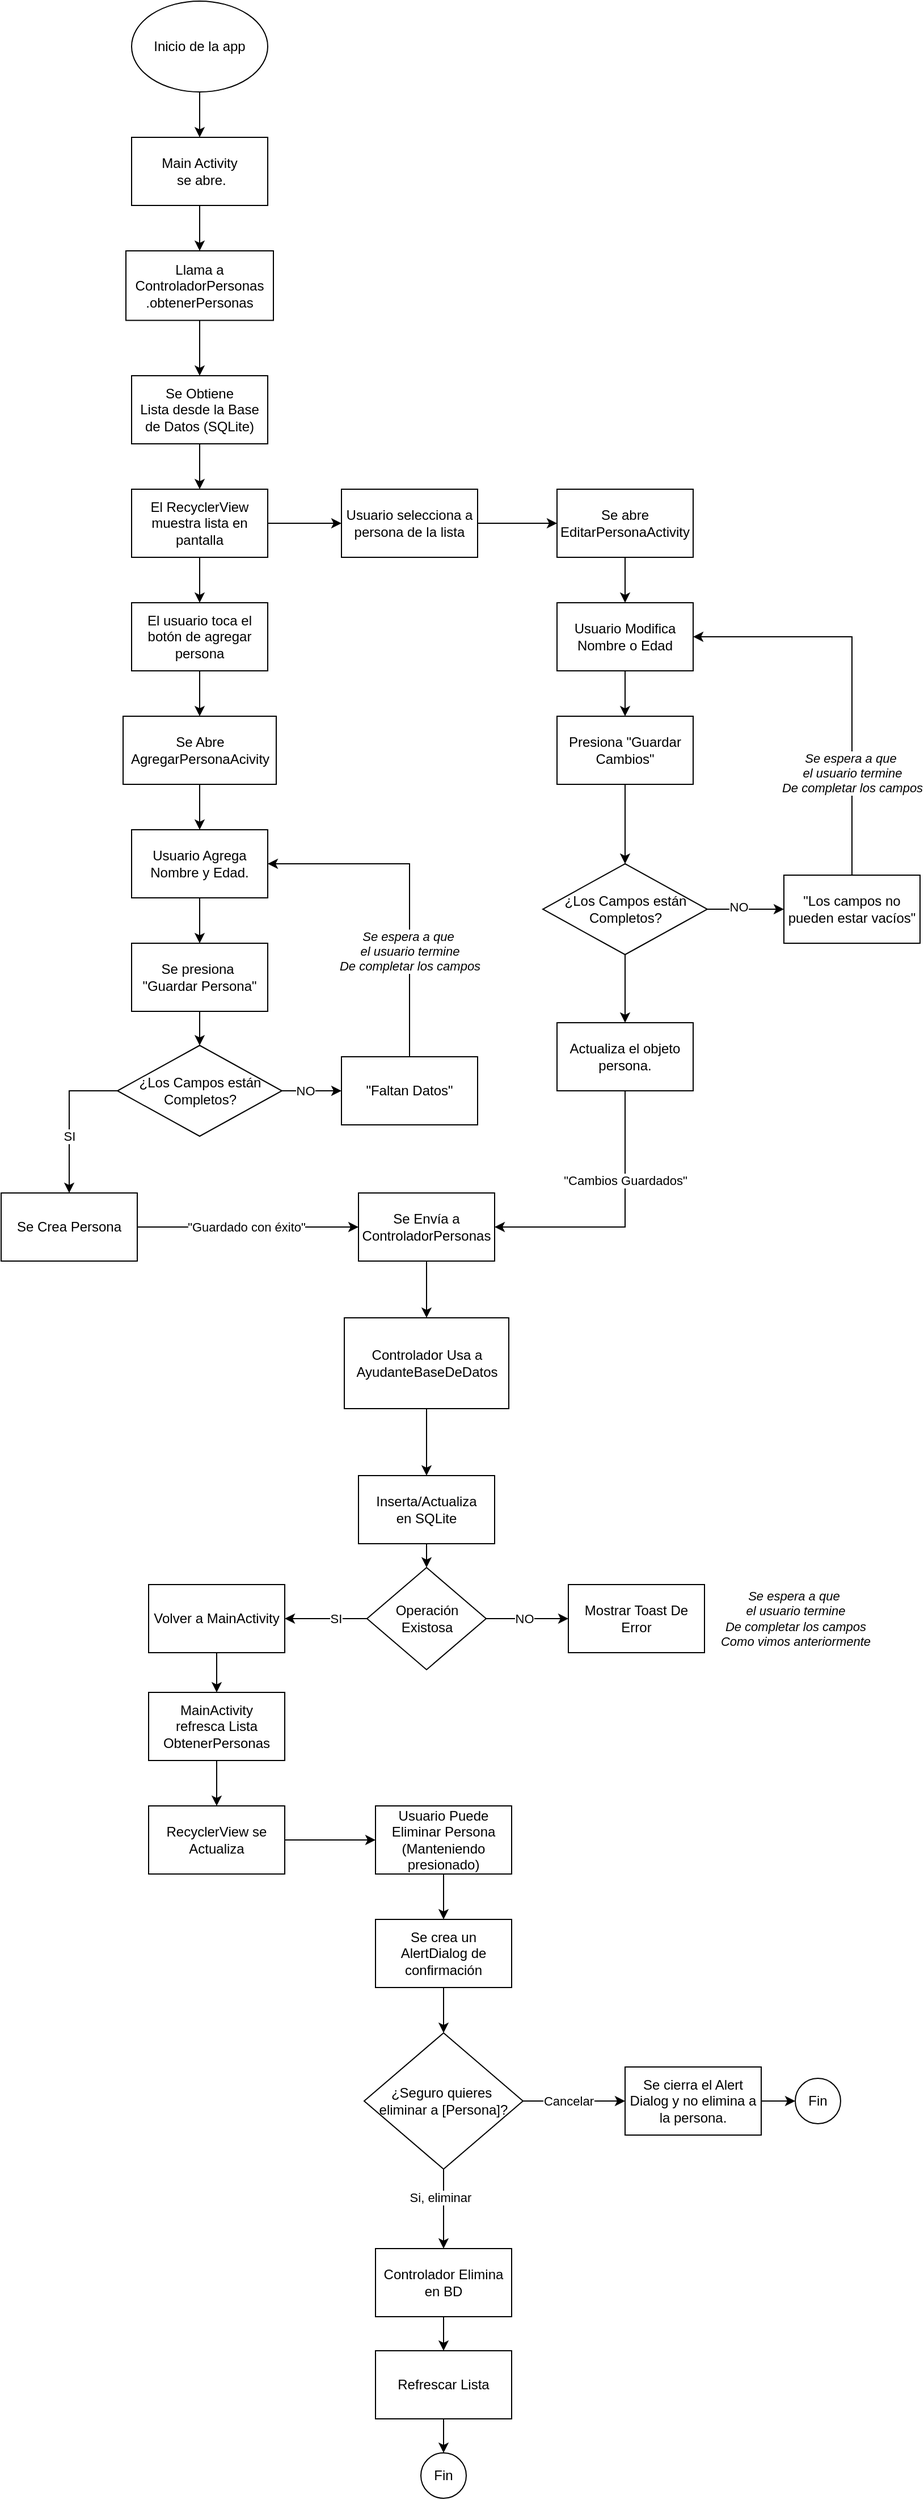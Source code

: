 <mxfile version="28.2.7">
  <diagram id="C5RBs43oDa-KdzZeNtuy" name="Page-1">
    <mxGraphModel dx="969" dy="577" grid="1" gridSize="10" guides="1" tooltips="1" connect="1" arrows="1" fold="1" page="1" pageScale="1" pageWidth="827" pageHeight="1169" math="0" shadow="0">
      <root>
        <mxCell id="WIyWlLk6GJQsqaUBKTNV-0" />
        <mxCell id="WIyWlLk6GJQsqaUBKTNV-1" parent="WIyWlLk6GJQsqaUBKTNV-0" />
        <mxCell id="1JoFFj4DUeYxNafijFyW-2" value="" style="edgeStyle=orthogonalEdgeStyle;rounded=0;orthogonalLoop=1;jettySize=auto;html=1;" parent="WIyWlLk6GJQsqaUBKTNV-1" source="1JoFFj4DUeYxNafijFyW-0" target="1JoFFj4DUeYxNafijFyW-1" edge="1">
          <mxGeometry relative="1" as="geometry" />
        </mxCell>
        <mxCell id="1JoFFj4DUeYxNafijFyW-0" value="Inicio de la app" style="ellipse;whiteSpace=wrap;html=1;" parent="WIyWlLk6GJQsqaUBKTNV-1" vertex="1">
          <mxGeometry x="135" y="30" width="120" height="80" as="geometry" />
        </mxCell>
        <mxCell id="1JoFFj4DUeYxNafijFyW-5" style="edgeStyle=orthogonalEdgeStyle;rounded=0;orthogonalLoop=1;jettySize=auto;html=1;" parent="WIyWlLk6GJQsqaUBKTNV-1" source="1JoFFj4DUeYxNafijFyW-1" target="1JoFFj4DUeYxNafijFyW-3" edge="1">
          <mxGeometry relative="1" as="geometry" />
        </mxCell>
        <mxCell id="1JoFFj4DUeYxNafijFyW-1" value="Main Activity&lt;div&gt;&lt;span style=&quot;background-color: transparent; color: light-dark(rgb(0, 0, 0), rgb(255, 255, 255));&quot;&gt;&amp;nbsp;se abre.&lt;/span&gt;&lt;/div&gt;" style="whiteSpace=wrap;html=1;" parent="WIyWlLk6GJQsqaUBKTNV-1" vertex="1">
          <mxGeometry x="135" y="150" width="120" height="60" as="geometry" />
        </mxCell>
        <mxCell id="1JoFFj4DUeYxNafijFyW-7" value="" style="edgeStyle=orthogonalEdgeStyle;rounded=0;orthogonalLoop=1;jettySize=auto;html=1;" parent="WIyWlLk6GJQsqaUBKTNV-1" source="1JoFFj4DUeYxNafijFyW-3" target="1JoFFj4DUeYxNafijFyW-6" edge="1">
          <mxGeometry relative="1" as="geometry" />
        </mxCell>
        <mxCell id="1JoFFj4DUeYxNafijFyW-3" value="&lt;div&gt;Llama a&lt;/div&gt;&lt;div&gt;&lt;span style=&quot;background-color: transparent; color: light-dark(rgb(0, 0, 0), rgb(255, 255, 255));&quot;&gt;ControladorPersonas&lt;/span&gt;&lt;/div&gt;&lt;div&gt;&lt;span style=&quot;background-color: transparent; color: light-dark(rgb(0, 0, 0), rgb(255, 255, 255));&quot;&gt;.obtenerPersonas&lt;/span&gt;&lt;/div&gt;" style="whiteSpace=wrap;html=1;" parent="WIyWlLk6GJQsqaUBKTNV-1" vertex="1">
          <mxGeometry x="130" y="250" width="130" height="61.25" as="geometry" />
        </mxCell>
        <mxCell id="1JoFFj4DUeYxNafijFyW-9" value="" style="edgeStyle=orthogonalEdgeStyle;rounded=0;orthogonalLoop=1;jettySize=auto;html=1;" parent="WIyWlLk6GJQsqaUBKTNV-1" source="1JoFFj4DUeYxNafijFyW-6" target="1JoFFj4DUeYxNafijFyW-8" edge="1">
          <mxGeometry relative="1" as="geometry" />
        </mxCell>
        <mxCell id="1JoFFj4DUeYxNafijFyW-6" value="Se Obtiene&lt;div&gt;Lista desde la Base&lt;/div&gt;&lt;div&gt;de Datos (SQLite)&lt;/div&gt;" style="whiteSpace=wrap;html=1;" parent="WIyWlLk6GJQsqaUBKTNV-1" vertex="1">
          <mxGeometry x="135" y="360.005" width="120" height="60" as="geometry" />
        </mxCell>
        <mxCell id="1JoFFj4DUeYxNafijFyW-11" value="" style="edgeStyle=orthogonalEdgeStyle;rounded=0;orthogonalLoop=1;jettySize=auto;html=1;" parent="WIyWlLk6GJQsqaUBKTNV-1" source="1JoFFj4DUeYxNafijFyW-8" target="1JoFFj4DUeYxNafijFyW-10" edge="1">
          <mxGeometry relative="1" as="geometry" />
        </mxCell>
        <mxCell id="1JoFFj4DUeYxNafijFyW-13" value="" style="edgeStyle=orthogonalEdgeStyle;rounded=0;orthogonalLoop=1;jettySize=auto;html=1;" parent="WIyWlLk6GJQsqaUBKTNV-1" source="1JoFFj4DUeYxNafijFyW-8" target="1JoFFj4DUeYxNafijFyW-12" edge="1">
          <mxGeometry relative="1" as="geometry" />
        </mxCell>
        <mxCell id="1JoFFj4DUeYxNafijFyW-8" value="El RecyclerView&lt;div&gt;muestra lista en pantalla&lt;/div&gt;" style="whiteSpace=wrap;html=1;" parent="WIyWlLk6GJQsqaUBKTNV-1" vertex="1">
          <mxGeometry x="135" y="459.995" width="120" height="60" as="geometry" />
        </mxCell>
        <mxCell id="1JoFFj4DUeYxNafijFyW-17" value="" style="edgeStyle=orthogonalEdgeStyle;rounded=0;orthogonalLoop=1;jettySize=auto;html=1;" parent="WIyWlLk6GJQsqaUBKTNV-1" source="1JoFFj4DUeYxNafijFyW-10" target="1JoFFj4DUeYxNafijFyW-16" edge="1">
          <mxGeometry relative="1" as="geometry" />
        </mxCell>
        <mxCell id="1JoFFj4DUeYxNafijFyW-10" value="El usuario toca el botón de agregar persona" style="whiteSpace=wrap;html=1;" parent="WIyWlLk6GJQsqaUBKTNV-1" vertex="1">
          <mxGeometry x="135" y="560.005" width="120" height="60" as="geometry" />
        </mxCell>
        <mxCell id="1JoFFj4DUeYxNafijFyW-15" value="" style="edgeStyle=orthogonalEdgeStyle;rounded=0;orthogonalLoop=1;jettySize=auto;html=1;" parent="WIyWlLk6GJQsqaUBKTNV-1" source="1JoFFj4DUeYxNafijFyW-12" target="1JoFFj4DUeYxNafijFyW-14" edge="1">
          <mxGeometry relative="1" as="geometry" />
        </mxCell>
        <mxCell id="1JoFFj4DUeYxNafijFyW-12" value="Usuario selecciona a persona de la lista" style="whiteSpace=wrap;html=1;" parent="WIyWlLk6GJQsqaUBKTNV-1" vertex="1">
          <mxGeometry x="320" y="459.995" width="120" height="60" as="geometry" />
        </mxCell>
        <mxCell id="1JoFFj4DUeYxNafijFyW-19" value="" style="edgeStyle=orthogonalEdgeStyle;rounded=0;orthogonalLoop=1;jettySize=auto;html=1;" parent="WIyWlLk6GJQsqaUBKTNV-1" source="1JoFFj4DUeYxNafijFyW-14" target="1JoFFj4DUeYxNafijFyW-18" edge="1">
          <mxGeometry relative="1" as="geometry" />
        </mxCell>
        <mxCell id="1JoFFj4DUeYxNafijFyW-14" value="Se abre&lt;div&gt;EditarPersonaActivity&lt;/div&gt;" style="whiteSpace=wrap;html=1;" parent="WIyWlLk6GJQsqaUBKTNV-1" vertex="1">
          <mxGeometry x="510" y="459.995" width="120" height="60" as="geometry" />
        </mxCell>
        <mxCell id="1JoFFj4DUeYxNafijFyW-31" value="" style="rounded=0;orthogonalLoop=1;jettySize=auto;html=1;exitX=0.5;exitY=1;exitDx=0;exitDy=0;" parent="WIyWlLk6GJQsqaUBKTNV-1" source="1JoFFj4DUeYxNafijFyW-16" target="1JoFFj4DUeYxNafijFyW-30" edge="1">
          <mxGeometry relative="1" as="geometry">
            <mxPoint x="-80" y="690" as="sourcePoint" />
            <Array as="points" />
          </mxGeometry>
        </mxCell>
        <mxCell id="1JoFFj4DUeYxNafijFyW-16" value="Se Abre AgregarPersonaAcivity" style="whiteSpace=wrap;html=1;" parent="WIyWlLk6GJQsqaUBKTNV-1" vertex="1">
          <mxGeometry x="127.5" y="660" width="135" height="60" as="geometry" />
        </mxCell>
        <mxCell id="1JoFFj4DUeYxNafijFyW-58" value="" style="edgeStyle=orthogonalEdgeStyle;rounded=0;orthogonalLoop=1;jettySize=auto;html=1;" parent="WIyWlLk6GJQsqaUBKTNV-1" source="1JoFFj4DUeYxNafijFyW-18" target="1JoFFj4DUeYxNafijFyW-57" edge="1">
          <mxGeometry relative="1" as="geometry" />
        </mxCell>
        <mxCell id="1JoFFj4DUeYxNafijFyW-18" value="Usuario Modifica Nombre o Edad" style="whiteSpace=wrap;html=1;" parent="WIyWlLk6GJQsqaUBKTNV-1" vertex="1">
          <mxGeometry x="510" y="560.005" width="120" height="60" as="geometry" />
        </mxCell>
        <mxCell id="1JoFFj4DUeYxNafijFyW-104" style="edgeStyle=orthogonalEdgeStyle;rounded=0;orthogonalLoop=1;jettySize=auto;html=1;entryX=1;entryY=0.5;entryDx=0;entryDy=0;" parent="WIyWlLk6GJQsqaUBKTNV-1" source="1JoFFj4DUeYxNafijFyW-27" target="1JoFFj4DUeYxNafijFyW-36" edge="1">
          <mxGeometry relative="1" as="geometry">
            <Array as="points">
              <mxPoint x="570" y="1110" />
            </Array>
          </mxGeometry>
        </mxCell>
        <mxCell id="1JoFFj4DUeYxNafijFyW-27" value="Actualiza el objeto persona." style="whiteSpace=wrap;html=1;" parent="WIyWlLk6GJQsqaUBKTNV-1" vertex="1">
          <mxGeometry x="510" y="930" width="120" height="60" as="geometry" />
        </mxCell>
        <mxCell id="1JoFFj4DUeYxNafijFyW-84" value="" style="edgeStyle=orthogonalEdgeStyle;rounded=0;orthogonalLoop=1;jettySize=auto;html=1;entryX=0.5;entryY=0;entryDx=0;entryDy=0;" parent="WIyWlLk6GJQsqaUBKTNV-1" source="1JoFFj4DUeYxNafijFyW-30" target="1JoFFj4DUeYxNafijFyW-32" edge="1">
          <mxGeometry relative="1" as="geometry" />
        </mxCell>
        <mxCell id="1JoFFj4DUeYxNafijFyW-30" value="Usuario Agrega Nombre y Edad." style="whiteSpace=wrap;html=1;" parent="WIyWlLk6GJQsqaUBKTNV-1" vertex="1">
          <mxGeometry x="135" y="760" width="120" height="60" as="geometry" />
        </mxCell>
        <mxCell id="1JoFFj4DUeYxNafijFyW-101" style="edgeStyle=orthogonalEdgeStyle;rounded=0;orthogonalLoop=1;jettySize=auto;html=1;entryX=0.5;entryY=0;entryDx=0;entryDy=0;" parent="WIyWlLk6GJQsqaUBKTNV-1" source="1JoFFj4DUeYxNafijFyW-32" target="1JoFFj4DUeYxNafijFyW-83" edge="1">
          <mxGeometry relative="1" as="geometry" />
        </mxCell>
        <mxCell id="1JoFFj4DUeYxNafijFyW-32" value="Se presiona&amp;nbsp;&lt;div&gt;&quot;Guardar Persona&quot;&lt;/div&gt;" style="whiteSpace=wrap;html=1;" parent="WIyWlLk6GJQsqaUBKTNV-1" vertex="1">
          <mxGeometry x="135" y="860" width="120" height="60" as="geometry" />
        </mxCell>
        <mxCell id="1JoFFj4DUeYxNafijFyW-37" value="" style="rounded=0;orthogonalLoop=1;jettySize=auto;html=1;entryX=0;entryY=0.5;entryDx=0;entryDy=0;" parent="WIyWlLk6GJQsqaUBKTNV-1" source="1JoFFj4DUeYxNafijFyW-34" target="1JoFFj4DUeYxNafijFyW-36" edge="1">
          <mxGeometry relative="1" as="geometry" />
        </mxCell>
        <mxCell id="1JoFFj4DUeYxNafijFyW-105" value="&quot;Guardado con éxito&quot;" style="edgeLabel;html=1;align=center;verticalAlign=middle;resizable=0;points=[];" parent="1JoFFj4DUeYxNafijFyW-37" vertex="1" connectable="0">
          <mxGeometry x="0.042" y="2" relative="1" as="geometry">
            <mxPoint x="-6" y="2" as="offset" />
          </mxGeometry>
        </mxCell>
        <mxCell id="1JoFFj4DUeYxNafijFyW-34" value="Se Crea Persona" style="whiteSpace=wrap;html=1;" parent="WIyWlLk6GJQsqaUBKTNV-1" vertex="1">
          <mxGeometry x="20" y="1080" width="120" height="60" as="geometry" />
        </mxCell>
        <mxCell id="1JoFFj4DUeYxNafijFyW-40" value="" style="edgeStyle=orthogonalEdgeStyle;rounded=0;orthogonalLoop=1;jettySize=auto;html=1;entryX=0.5;entryY=0;entryDx=0;entryDy=0;" parent="WIyWlLk6GJQsqaUBKTNV-1" source="1JoFFj4DUeYxNafijFyW-36" target="1JoFFj4DUeYxNafijFyW-39" edge="1">
          <mxGeometry relative="1" as="geometry">
            <mxPoint x="395.0" y="1070" as="targetPoint" />
          </mxGeometry>
        </mxCell>
        <mxCell id="1JoFFj4DUeYxNafijFyW-36" value="Se Envía a ControladorPersonas" style="whiteSpace=wrap;html=1;" parent="WIyWlLk6GJQsqaUBKTNV-1" vertex="1">
          <mxGeometry x="335" y="1080" width="120" height="60" as="geometry" />
        </mxCell>
        <mxCell id="1JoFFj4DUeYxNafijFyW-44" value="" style="edgeStyle=orthogonalEdgeStyle;rounded=0;orthogonalLoop=1;jettySize=auto;html=1;" parent="WIyWlLk6GJQsqaUBKTNV-1" source="1JoFFj4DUeYxNafijFyW-39" target="1JoFFj4DUeYxNafijFyW-43" edge="1">
          <mxGeometry relative="1" as="geometry" />
        </mxCell>
        <mxCell id="1JoFFj4DUeYxNafijFyW-39" value="Controlador Usa a&lt;div&gt;AyudanteBaseDeDatos&lt;/div&gt;" style="whiteSpace=wrap;html=1;" parent="WIyWlLk6GJQsqaUBKTNV-1" vertex="1">
          <mxGeometry x="322.5" y="1190" width="145" height="80" as="geometry" />
        </mxCell>
        <mxCell id="1JoFFj4DUeYxNafijFyW-46" value="" style="edgeStyle=orthogonalEdgeStyle;rounded=0;orthogonalLoop=1;jettySize=auto;html=1;" parent="WIyWlLk6GJQsqaUBKTNV-1" source="1JoFFj4DUeYxNafijFyW-43" target="1JoFFj4DUeYxNafijFyW-45" edge="1">
          <mxGeometry relative="1" as="geometry" />
        </mxCell>
        <mxCell id="1JoFFj4DUeYxNafijFyW-43" value="Inserta/Actualiza&lt;div&gt;en SQLite&lt;/div&gt;" style="whiteSpace=wrap;html=1;" parent="WIyWlLk6GJQsqaUBKTNV-1" vertex="1">
          <mxGeometry x="335" y="1329" width="120" height="60" as="geometry" />
        </mxCell>
        <mxCell id="1JoFFj4DUeYxNafijFyW-48" value="" style="edgeStyle=orthogonalEdgeStyle;rounded=0;orthogonalLoop=1;jettySize=auto;html=1;" parent="WIyWlLk6GJQsqaUBKTNV-1" source="1JoFFj4DUeYxNafijFyW-45" target="1JoFFj4DUeYxNafijFyW-47" edge="1">
          <mxGeometry relative="1" as="geometry" />
        </mxCell>
        <mxCell id="1JoFFj4DUeYxNafijFyW-51" value="SI" style="edgeLabel;html=1;align=center;verticalAlign=middle;resizable=0;points=[];" parent="1JoFFj4DUeYxNafijFyW-48" vertex="1" connectable="0">
          <mxGeometry x="-0.231" relative="1" as="geometry">
            <mxPoint as="offset" />
          </mxGeometry>
        </mxCell>
        <mxCell id="1JoFFj4DUeYxNafijFyW-50" value="" style="edgeStyle=orthogonalEdgeStyle;rounded=0;orthogonalLoop=1;jettySize=auto;html=1;" parent="WIyWlLk6GJQsqaUBKTNV-1" source="1JoFFj4DUeYxNafijFyW-45" target="1JoFFj4DUeYxNafijFyW-49" edge="1">
          <mxGeometry relative="1" as="geometry" />
        </mxCell>
        <mxCell id="1JoFFj4DUeYxNafijFyW-52" value="NO" style="edgeLabel;html=1;align=center;verticalAlign=middle;resizable=0;points=[];" parent="1JoFFj4DUeYxNafijFyW-50" vertex="1" connectable="0">
          <mxGeometry x="0.126" y="-4" relative="1" as="geometry">
            <mxPoint x="-8" y="-4" as="offset" />
          </mxGeometry>
        </mxCell>
        <mxCell id="1JoFFj4DUeYxNafijFyW-45" value="Operación Existosa" style="rhombus;whiteSpace=wrap;html=1;" parent="WIyWlLk6GJQsqaUBKTNV-1" vertex="1">
          <mxGeometry x="342.5" y="1410" width="105" height="90" as="geometry" />
        </mxCell>
        <mxCell id="1JoFFj4DUeYxNafijFyW-54" value="" style="edgeStyle=orthogonalEdgeStyle;rounded=0;orthogonalLoop=1;jettySize=auto;html=1;" parent="WIyWlLk6GJQsqaUBKTNV-1" source="1JoFFj4DUeYxNafijFyW-47" target="1JoFFj4DUeYxNafijFyW-53" edge="1">
          <mxGeometry relative="1" as="geometry" />
        </mxCell>
        <mxCell id="1JoFFj4DUeYxNafijFyW-47" value="Volver a MainActivity" style="whiteSpace=wrap;html=1;" parent="WIyWlLk6GJQsqaUBKTNV-1" vertex="1">
          <mxGeometry x="150" y="1425" width="120" height="60" as="geometry" />
        </mxCell>
        <mxCell id="1JoFFj4DUeYxNafijFyW-49" value="Mostrar Toast De Error" style="whiteSpace=wrap;html=1;" parent="WIyWlLk6GJQsqaUBKTNV-1" vertex="1">
          <mxGeometry x="520" y="1425" width="120" height="60" as="geometry" />
        </mxCell>
        <mxCell id="1JoFFj4DUeYxNafijFyW-56" value="" style="edgeStyle=orthogonalEdgeStyle;rounded=0;orthogonalLoop=1;jettySize=auto;html=1;" parent="WIyWlLk6GJQsqaUBKTNV-1" source="1JoFFj4DUeYxNafijFyW-53" target="1JoFFj4DUeYxNafijFyW-55" edge="1">
          <mxGeometry relative="1" as="geometry" />
        </mxCell>
        <mxCell id="1JoFFj4DUeYxNafijFyW-53" value="MainActivity&lt;div&gt;refresca Lista&lt;/div&gt;&lt;div&gt;ObtenerPersonas&lt;/div&gt;" style="whiteSpace=wrap;html=1;" parent="WIyWlLk6GJQsqaUBKTNV-1" vertex="1">
          <mxGeometry x="150" y="1520" width="120" height="60" as="geometry" />
        </mxCell>
        <mxCell id="1JoFFj4DUeYxNafijFyW-61" value="" style="edgeStyle=orthogonalEdgeStyle;rounded=0;orthogonalLoop=1;jettySize=auto;html=1;" parent="WIyWlLk6GJQsqaUBKTNV-1" source="1JoFFj4DUeYxNafijFyW-55" target="1JoFFj4DUeYxNafijFyW-60" edge="1">
          <mxGeometry relative="1" as="geometry" />
        </mxCell>
        <mxCell id="1JoFFj4DUeYxNafijFyW-55" value="RecyclerView se Actualiza" style="whiteSpace=wrap;html=1;" parent="WIyWlLk6GJQsqaUBKTNV-1" vertex="1">
          <mxGeometry x="150" y="1620" width="120" height="60" as="geometry" />
        </mxCell>
        <mxCell id="1JoFFj4DUeYxNafijFyW-59" style="rounded=0;orthogonalLoop=1;jettySize=auto;html=1;entryX=0.5;entryY=0;entryDx=0;entryDy=0;" parent="WIyWlLk6GJQsqaUBKTNV-1" source="1JoFFj4DUeYxNafijFyW-57" target="1JoFFj4DUeYxNafijFyW-95" edge="1">
          <mxGeometry relative="1" as="geometry" />
        </mxCell>
        <mxCell id="1JoFFj4DUeYxNafijFyW-57" value="Presiona &quot;Guardar Cambios&quot;" style="whiteSpace=wrap;html=1;" parent="WIyWlLk6GJQsqaUBKTNV-1" vertex="1">
          <mxGeometry x="510" y="660.005" width="120" height="60" as="geometry" />
        </mxCell>
        <mxCell id="1JoFFj4DUeYxNafijFyW-63" value="" style="edgeStyle=orthogonalEdgeStyle;rounded=0;orthogonalLoop=1;jettySize=auto;html=1;" parent="WIyWlLk6GJQsqaUBKTNV-1" source="1JoFFj4DUeYxNafijFyW-60" target="1JoFFj4DUeYxNafijFyW-62" edge="1">
          <mxGeometry relative="1" as="geometry" />
        </mxCell>
        <mxCell id="1JoFFj4DUeYxNafijFyW-60" value="Usuario Puede Eliminar Persona&lt;div&gt;(Manteniendo presionado)&lt;/div&gt;" style="whiteSpace=wrap;html=1;" parent="WIyWlLk6GJQsqaUBKTNV-1" vertex="1">
          <mxGeometry x="350" y="1620" width="120" height="60" as="geometry" />
        </mxCell>
        <mxCell id="1JoFFj4DUeYxNafijFyW-65" value="" style="edgeStyle=orthogonalEdgeStyle;rounded=0;orthogonalLoop=1;jettySize=auto;html=1;" parent="WIyWlLk6GJQsqaUBKTNV-1" source="1JoFFj4DUeYxNafijFyW-62" target="1JoFFj4DUeYxNafijFyW-64" edge="1">
          <mxGeometry relative="1" as="geometry" />
        </mxCell>
        <mxCell id="1JoFFj4DUeYxNafijFyW-62" value="Se crea un AlertDialog de confirmación" style="whiteSpace=wrap;html=1;" parent="WIyWlLk6GJQsqaUBKTNV-1" vertex="1">
          <mxGeometry x="350" y="1720" width="120" height="60" as="geometry" />
        </mxCell>
        <mxCell id="1JoFFj4DUeYxNafijFyW-67" value="" style="edgeStyle=orthogonalEdgeStyle;rounded=0;orthogonalLoop=1;jettySize=auto;html=1;" parent="WIyWlLk6GJQsqaUBKTNV-1" source="1JoFFj4DUeYxNafijFyW-64" target="1JoFFj4DUeYxNafijFyW-66" edge="1">
          <mxGeometry relative="1" as="geometry" />
        </mxCell>
        <mxCell id="1JoFFj4DUeYxNafijFyW-68" value="Si, eliminar" style="edgeLabel;html=1;align=center;verticalAlign=middle;resizable=0;points=[];" parent="1JoFFj4DUeYxNafijFyW-67" vertex="1" connectable="0">
          <mxGeometry x="-0.286" y="-3" relative="1" as="geometry">
            <mxPoint as="offset" />
          </mxGeometry>
        </mxCell>
        <mxCell id="1JoFFj4DUeYxNafijFyW-72" value="" style="edgeStyle=orthogonalEdgeStyle;rounded=0;orthogonalLoop=1;jettySize=auto;html=1;" parent="WIyWlLk6GJQsqaUBKTNV-1" source="1JoFFj4DUeYxNafijFyW-64" target="1JoFFj4DUeYxNafijFyW-71" edge="1">
          <mxGeometry relative="1" as="geometry" />
        </mxCell>
        <mxCell id="1JoFFj4DUeYxNafijFyW-77" value="Cancelar" style="edgeLabel;html=1;align=center;verticalAlign=middle;resizable=0;points=[];" parent="1JoFFj4DUeYxNafijFyW-72" vertex="1" connectable="0">
          <mxGeometry x="0.154" relative="1" as="geometry">
            <mxPoint x="-12" as="offset" />
          </mxGeometry>
        </mxCell>
        <mxCell id="1JoFFj4DUeYxNafijFyW-64" value="¿Seguro quieres&amp;nbsp;&lt;div&gt;eliminar a [Persona]?&lt;/div&gt;" style="rhombus;whiteSpace=wrap;html=1;" parent="WIyWlLk6GJQsqaUBKTNV-1" vertex="1">
          <mxGeometry x="340" y="1820" width="140" height="120" as="geometry" />
        </mxCell>
        <mxCell id="1JoFFj4DUeYxNafijFyW-70" value="" style="edgeStyle=orthogonalEdgeStyle;rounded=0;orthogonalLoop=1;jettySize=auto;html=1;" parent="WIyWlLk6GJQsqaUBKTNV-1" source="1JoFFj4DUeYxNafijFyW-66" target="1JoFFj4DUeYxNafijFyW-69" edge="1">
          <mxGeometry relative="1" as="geometry" />
        </mxCell>
        <mxCell id="1JoFFj4DUeYxNafijFyW-66" value="Controlador Elimina en BD" style="whiteSpace=wrap;html=1;" parent="WIyWlLk6GJQsqaUBKTNV-1" vertex="1">
          <mxGeometry x="350" y="2010" width="120" height="60" as="geometry" />
        </mxCell>
        <mxCell id="1JoFFj4DUeYxNafijFyW-81" style="edgeStyle=orthogonalEdgeStyle;rounded=0;orthogonalLoop=1;jettySize=auto;html=1;entryX=0.5;entryY=0;entryDx=0;entryDy=0;" parent="WIyWlLk6GJQsqaUBKTNV-1" source="1JoFFj4DUeYxNafijFyW-69" target="1JoFFj4DUeYxNafijFyW-80" edge="1">
          <mxGeometry relative="1" as="geometry" />
        </mxCell>
        <mxCell id="1JoFFj4DUeYxNafijFyW-69" value="Refrescar Lista" style="whiteSpace=wrap;html=1;" parent="WIyWlLk6GJQsqaUBKTNV-1" vertex="1">
          <mxGeometry x="350" y="2100" width="120" height="60" as="geometry" />
        </mxCell>
        <mxCell id="1JoFFj4DUeYxNafijFyW-79" value="" style="edgeStyle=orthogonalEdgeStyle;rounded=0;orthogonalLoop=1;jettySize=auto;html=1;" parent="WIyWlLk6GJQsqaUBKTNV-1" source="1JoFFj4DUeYxNafijFyW-71" target="1JoFFj4DUeYxNafijFyW-78" edge="1">
          <mxGeometry relative="1" as="geometry" />
        </mxCell>
        <mxCell id="1JoFFj4DUeYxNafijFyW-71" value="Se cierra el Alert Dialog y no elimina a la persona." style="whiteSpace=wrap;html=1;" parent="WIyWlLk6GJQsqaUBKTNV-1" vertex="1">
          <mxGeometry x="570" y="1850" width="120" height="60" as="geometry" />
        </mxCell>
        <mxCell id="1JoFFj4DUeYxNafijFyW-78" value="Fin" style="ellipse;whiteSpace=wrap;html=1;" parent="WIyWlLk6GJQsqaUBKTNV-1" vertex="1">
          <mxGeometry x="720" y="1860" width="40" height="40" as="geometry" />
        </mxCell>
        <mxCell id="1JoFFj4DUeYxNafijFyW-80" value="Fin" style="ellipse;whiteSpace=wrap;html=1;" parent="WIyWlLk6GJQsqaUBKTNV-1" vertex="1">
          <mxGeometry x="390" y="2190" width="40" height="40" as="geometry" />
        </mxCell>
        <mxCell id="1JoFFj4DUeYxNafijFyW-86" value="" style="edgeStyle=orthogonalEdgeStyle;rounded=0;orthogonalLoop=1;jettySize=auto;html=1;exitX=1;exitY=0.5;exitDx=0;exitDy=0;" parent="WIyWlLk6GJQsqaUBKTNV-1" source="1JoFFj4DUeYxNafijFyW-83" target="1JoFFj4DUeYxNafijFyW-85" edge="1">
          <mxGeometry relative="1" as="geometry">
            <mxPoint x="352" y="910" as="sourcePoint" />
          </mxGeometry>
        </mxCell>
        <mxCell id="1JoFFj4DUeYxNafijFyW-91" value="NO" style="edgeLabel;html=1;align=center;verticalAlign=middle;resizable=0;points=[];" parent="1JoFFj4DUeYxNafijFyW-86" vertex="1" connectable="0">
          <mxGeometry x="0.116" y="1" relative="1" as="geometry">
            <mxPoint x="-9" y="1" as="offset" />
          </mxGeometry>
        </mxCell>
        <mxCell id="1JoFFj4DUeYxNafijFyW-102" style="rounded=0;orthogonalLoop=1;jettySize=auto;html=1;exitX=0;exitY=0.5;exitDx=0;exitDy=0;entryX=0.5;entryY=0;entryDx=0;entryDy=0;" parent="WIyWlLk6GJQsqaUBKTNV-1" source="1JoFFj4DUeYxNafijFyW-83" target="1JoFFj4DUeYxNafijFyW-34" edge="1">
          <mxGeometry relative="1" as="geometry">
            <Array as="points">
              <mxPoint x="80" y="990" />
            </Array>
          </mxGeometry>
        </mxCell>
        <mxCell id="1JoFFj4DUeYxNafijFyW-103" value="SI" style="edgeLabel;html=1;align=center;verticalAlign=middle;resizable=0;points=[];" parent="1JoFFj4DUeYxNafijFyW-102" vertex="1" connectable="0">
          <mxGeometry x="-0.12" y="-2" relative="1" as="geometry">
            <mxPoint x="2" y="24" as="offset" />
          </mxGeometry>
        </mxCell>
        <mxCell id="1JoFFj4DUeYxNafijFyW-83" value="¿Los Campos están Completos?" style="rhombus;whiteSpace=wrap;html=1;" parent="WIyWlLk6GJQsqaUBKTNV-1" vertex="1">
          <mxGeometry x="122.5" y="950" width="145" height="80" as="geometry" />
        </mxCell>
        <mxCell id="1JoFFj4DUeYxNafijFyW-88" style="rounded=0;orthogonalLoop=1;jettySize=auto;html=1;exitX=0.5;exitY=0;exitDx=0;exitDy=0;entryX=1;entryY=0.5;entryDx=0;entryDy=0;" parent="WIyWlLk6GJQsqaUBKTNV-1" source="1JoFFj4DUeYxNafijFyW-85" target="1JoFFj4DUeYxNafijFyW-30" edge="1">
          <mxGeometry relative="1" as="geometry">
            <Array as="points">
              <mxPoint x="380" y="790" />
            </Array>
          </mxGeometry>
        </mxCell>
        <mxCell id="1JoFFj4DUeYxNafijFyW-89" value="&lt;span&gt;&lt;i&gt;Se espera a que&amp;nbsp;&lt;/i&gt;&lt;/span&gt;&lt;div&gt;&lt;span&gt;&lt;i&gt;el usuario termine&lt;/i&gt;&lt;/span&gt;&lt;/div&gt;&lt;div&gt;&lt;span&gt;&lt;i&gt;De completar los campos&lt;/i&gt;&lt;/span&gt;&lt;/div&gt;" style="edgeLabel;html=1;align=center;verticalAlign=middle;resizable=0;points=[];textShadow=0;labelBorderColor=none;fontStyle=0" parent="1JoFFj4DUeYxNafijFyW-88" vertex="1" connectable="0">
          <mxGeometry x="-0.506" relative="1" as="geometry">
            <mxPoint y="-20" as="offset" />
          </mxGeometry>
        </mxCell>
        <mxCell id="1JoFFj4DUeYxNafijFyW-85" value="&quot;Faltan Datos&quot;" style="whiteSpace=wrap;html=1;" parent="WIyWlLk6GJQsqaUBKTNV-1" vertex="1">
          <mxGeometry x="320" y="960" width="120" height="60" as="geometry" />
        </mxCell>
        <mxCell id="1JoFFj4DUeYxNafijFyW-97" value="" style="edgeStyle=orthogonalEdgeStyle;rounded=0;orthogonalLoop=1;jettySize=auto;html=1;" parent="WIyWlLk6GJQsqaUBKTNV-1" source="1JoFFj4DUeYxNafijFyW-95" target="1JoFFj4DUeYxNafijFyW-96" edge="1">
          <mxGeometry relative="1" as="geometry" />
        </mxCell>
        <mxCell id="1JoFFj4DUeYxNafijFyW-98" value="NO" style="edgeLabel;html=1;align=center;verticalAlign=middle;resizable=0;points=[];" parent="1JoFFj4DUeYxNafijFyW-97" vertex="1" connectable="0">
          <mxGeometry x="-0.178" y="2" relative="1" as="geometry">
            <mxPoint as="offset" />
          </mxGeometry>
        </mxCell>
        <mxCell id="1JoFFj4DUeYxNafijFyW-99" style="rounded=0;orthogonalLoop=1;jettySize=auto;html=1;entryX=0.5;entryY=0;entryDx=0;entryDy=0;exitX=0.5;exitY=1;exitDx=0;exitDy=0;" parent="WIyWlLk6GJQsqaUBKTNV-1" source="1JoFFj4DUeYxNafijFyW-95" target="1JoFFj4DUeYxNafijFyW-27" edge="1">
          <mxGeometry relative="1" as="geometry">
            <mxPoint x="843.75" y="800" as="sourcePoint" />
            <mxPoint x="761.25" y="1020.01" as="targetPoint" />
            <Array as="points" />
          </mxGeometry>
        </mxCell>
        <mxCell id="1JoFFj4DUeYxNafijFyW-100" value="&quot;Cambios Guardados&quot;" style="edgeLabel;html=1;align=center;verticalAlign=middle;resizable=0;points=[];" parent="1JoFFj4DUeYxNafijFyW-99" vertex="1" connectable="0">
          <mxGeometry x="-0.231" y="1" relative="1" as="geometry">
            <mxPoint x="-1" y="176" as="offset" />
          </mxGeometry>
        </mxCell>
        <mxCell id="1JoFFj4DUeYxNafijFyW-95" value="¿Los Campos están Completos?" style="rhombus;whiteSpace=wrap;html=1;" parent="WIyWlLk6GJQsqaUBKTNV-1" vertex="1">
          <mxGeometry x="497.5" y="790" width="145" height="80" as="geometry" />
        </mxCell>
        <mxCell id="1JoFFj4DUeYxNafijFyW-106" style="edgeStyle=orthogonalEdgeStyle;rounded=0;orthogonalLoop=1;jettySize=auto;html=1;entryX=1;entryY=0.5;entryDx=0;entryDy=0;" parent="WIyWlLk6GJQsqaUBKTNV-1" source="1JoFFj4DUeYxNafijFyW-96" target="1JoFFj4DUeYxNafijFyW-18" edge="1">
          <mxGeometry relative="1" as="geometry">
            <Array as="points">
              <mxPoint x="770" y="590" />
            </Array>
          </mxGeometry>
        </mxCell>
        <mxCell id="1JoFFj4DUeYxNafijFyW-96" value="&quot;Los campos no pueden estar vacíos&quot;" style="whiteSpace=wrap;html=1;" parent="WIyWlLk6GJQsqaUBKTNV-1" vertex="1">
          <mxGeometry x="710" y="800" width="120" height="60" as="geometry" />
        </mxCell>
        <mxCell id="1JoFFj4DUeYxNafijFyW-107" value="&lt;span&gt;&lt;i&gt;Se espera a que&amp;nbsp;&lt;/i&gt;&lt;/span&gt;&lt;div&gt;&lt;span&gt;&lt;i&gt;el usuario termine&lt;/i&gt;&lt;/span&gt;&lt;/div&gt;&lt;div&gt;&lt;span&gt;&lt;i&gt;De completar los campos&lt;/i&gt;&lt;/span&gt;&lt;/div&gt;" style="edgeLabel;html=1;align=center;verticalAlign=middle;resizable=0;points=[];textShadow=0;labelBorderColor=none;fontStyle=0" parent="WIyWlLk6GJQsqaUBKTNV-1" vertex="1" connectable="0">
          <mxGeometry x="770" y="710" as="geometry" />
        </mxCell>
        <mxCell id="1JoFFj4DUeYxNafijFyW-108" value="&lt;span&gt;&lt;i&gt;Se espera a que&amp;nbsp;&lt;/i&gt;&lt;/span&gt;&lt;div&gt;&lt;span&gt;&lt;i&gt;el usuario termine&lt;/i&gt;&lt;/span&gt;&lt;/div&gt;&lt;div&gt;&lt;span&gt;&lt;i&gt;De completar los campos&lt;/i&gt;&lt;/span&gt;&lt;/div&gt;&lt;div&gt;&lt;span&gt;&lt;i&gt;Como vimos anteriormente&lt;/i&gt;&lt;/span&gt;&lt;/div&gt;" style="edgeLabel;html=1;align=center;verticalAlign=middle;resizable=0;points=[];textShadow=0;labelBorderColor=none;fontStyle=0" parent="WIyWlLk6GJQsqaUBKTNV-1" vertex="1" connectable="0">
          <mxGeometry x="720" y="1455" as="geometry" />
        </mxCell>
      </root>
    </mxGraphModel>
  </diagram>
</mxfile>
